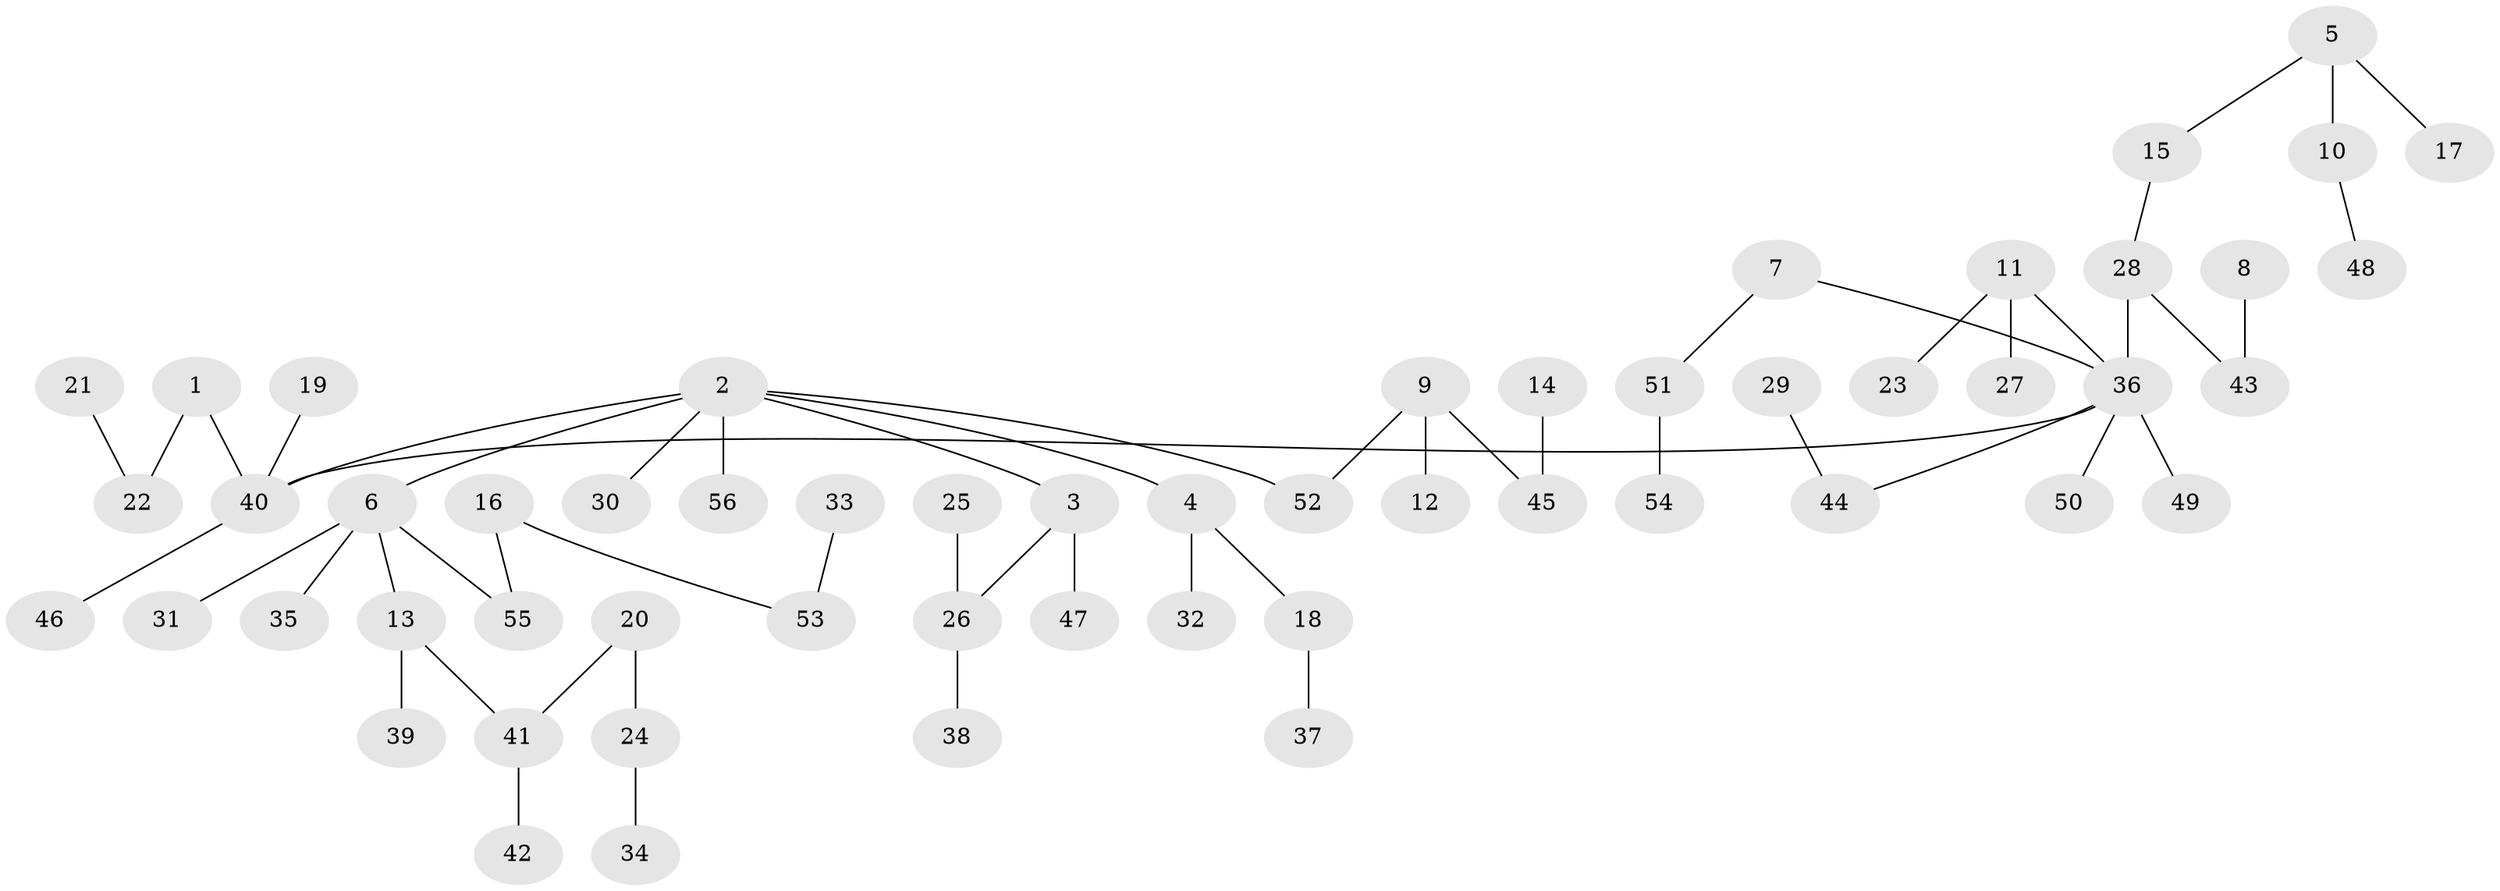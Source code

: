 // original degree distribution, {7: 0.018018018018018018, 2: 0.2702702702702703, 8: 0.009009009009009009, 4: 0.09009009009009009, 3: 0.13513513513513514, 1: 0.4774774774774775}
// Generated by graph-tools (version 1.1) at 2025/02/03/09/25 03:02:20]
// undirected, 56 vertices, 55 edges
graph export_dot {
graph [start="1"]
  node [color=gray90,style=filled];
  1;
  2;
  3;
  4;
  5;
  6;
  7;
  8;
  9;
  10;
  11;
  12;
  13;
  14;
  15;
  16;
  17;
  18;
  19;
  20;
  21;
  22;
  23;
  24;
  25;
  26;
  27;
  28;
  29;
  30;
  31;
  32;
  33;
  34;
  35;
  36;
  37;
  38;
  39;
  40;
  41;
  42;
  43;
  44;
  45;
  46;
  47;
  48;
  49;
  50;
  51;
  52;
  53;
  54;
  55;
  56;
  1 -- 22 [weight=1.0];
  1 -- 40 [weight=1.0];
  2 -- 3 [weight=1.0];
  2 -- 4 [weight=1.0];
  2 -- 6 [weight=1.0];
  2 -- 30 [weight=1.0];
  2 -- 40 [weight=1.0];
  2 -- 52 [weight=1.0];
  2 -- 56 [weight=1.0];
  3 -- 26 [weight=1.0];
  3 -- 47 [weight=1.0];
  4 -- 18 [weight=1.0];
  4 -- 32 [weight=1.0];
  5 -- 10 [weight=1.0];
  5 -- 15 [weight=1.0];
  5 -- 17 [weight=1.0];
  6 -- 13 [weight=1.0];
  6 -- 31 [weight=1.0];
  6 -- 35 [weight=1.0];
  6 -- 55 [weight=1.0];
  7 -- 36 [weight=1.0];
  7 -- 51 [weight=1.0];
  8 -- 43 [weight=1.0];
  9 -- 12 [weight=1.0];
  9 -- 45 [weight=1.0];
  9 -- 52 [weight=1.0];
  10 -- 48 [weight=1.0];
  11 -- 23 [weight=1.0];
  11 -- 27 [weight=1.0];
  11 -- 36 [weight=1.0];
  13 -- 39 [weight=1.0];
  13 -- 41 [weight=1.0];
  14 -- 45 [weight=1.0];
  15 -- 28 [weight=1.0];
  16 -- 53 [weight=1.0];
  16 -- 55 [weight=1.0];
  18 -- 37 [weight=1.0];
  19 -- 40 [weight=1.0];
  20 -- 24 [weight=1.0];
  20 -- 41 [weight=1.0];
  21 -- 22 [weight=1.0];
  24 -- 34 [weight=1.0];
  25 -- 26 [weight=1.0];
  26 -- 38 [weight=1.0];
  28 -- 36 [weight=1.0];
  28 -- 43 [weight=1.0];
  29 -- 44 [weight=1.0];
  33 -- 53 [weight=1.0];
  36 -- 40 [weight=1.0];
  36 -- 44 [weight=1.0];
  36 -- 49 [weight=1.0];
  36 -- 50 [weight=1.0];
  40 -- 46 [weight=1.0];
  41 -- 42 [weight=1.0];
  51 -- 54 [weight=1.0];
}

